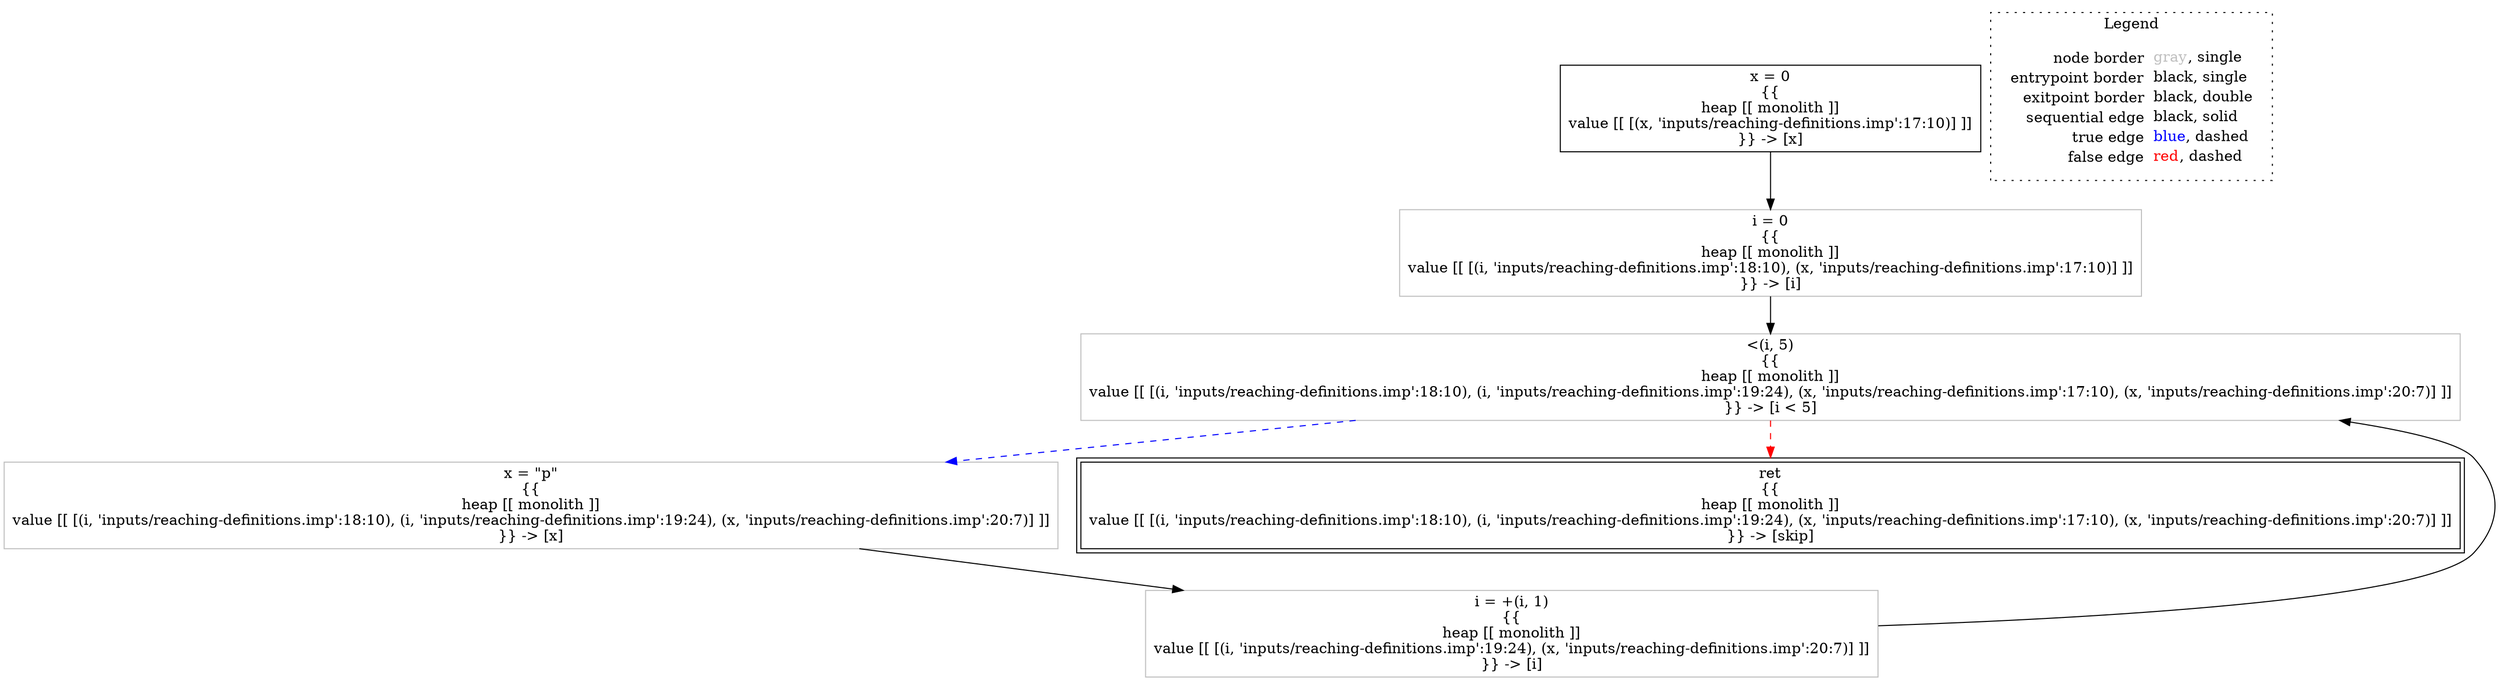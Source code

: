 digraph {
	"node0" [shape="rect",color="black",label=<x = 0<BR/>{{<BR/>heap [[ monolith ]]<BR/>value [[ [(x, 'inputs/reaching-definitions.imp':17:10)] ]]<BR/>}} -&gt; [x]>];
	"node1" [shape="rect",color="gray",label=<&lt;(i, 5)<BR/>{{<BR/>heap [[ monolith ]]<BR/>value [[ [(i, 'inputs/reaching-definitions.imp':18:10), (i, 'inputs/reaching-definitions.imp':19:24), (x, 'inputs/reaching-definitions.imp':17:10), (x, 'inputs/reaching-definitions.imp':20:7)] ]]<BR/>}} -&gt; [i &lt; 5]>];
	"node2" [shape="rect",color="gray",label=<x = &quot;p&quot;<BR/>{{<BR/>heap [[ monolith ]]<BR/>value [[ [(i, 'inputs/reaching-definitions.imp':18:10), (i, 'inputs/reaching-definitions.imp':19:24), (x, 'inputs/reaching-definitions.imp':20:7)] ]]<BR/>}} -&gt; [x]>];
	"node3" [shape="rect",color="black",peripheries="2",label=<ret<BR/>{{<BR/>heap [[ monolith ]]<BR/>value [[ [(i, 'inputs/reaching-definitions.imp':18:10), (i, 'inputs/reaching-definitions.imp':19:24), (x, 'inputs/reaching-definitions.imp':17:10), (x, 'inputs/reaching-definitions.imp':20:7)] ]]<BR/>}} -&gt; [skip]>];
	"node4" [shape="rect",color="gray",label=<i = 0<BR/>{{<BR/>heap [[ monolith ]]<BR/>value [[ [(i, 'inputs/reaching-definitions.imp':18:10), (x, 'inputs/reaching-definitions.imp':17:10)] ]]<BR/>}} -&gt; [i]>];
	"node5" [shape="rect",color="gray",label=<i = +(i, 1)<BR/>{{<BR/>heap [[ monolith ]]<BR/>value [[ [(i, 'inputs/reaching-definitions.imp':19:24), (x, 'inputs/reaching-definitions.imp':20:7)] ]]<BR/>}} -&gt; [i]>];
	"node1" -> "node2" [color="blue",style="dashed"];
	"node1" -> "node3" [color="red",style="dashed"];
	"node2" -> "node5" [color="black"];
	"node4" -> "node1" [color="black"];
	"node5" -> "node1" [color="black"];
	"node0" -> "node4" [color="black"];
subgraph cluster_legend {
	label="Legend";
	style=dotted;
	node [shape=plaintext];
	"legend" [label=<<table border="0" cellpadding="2" cellspacing="0" cellborder="0"><tr><td align="right">node border&nbsp;</td><td align="left"><font color="gray">gray</font>, single</td></tr><tr><td align="right">entrypoint border&nbsp;</td><td align="left"><font color="black">black</font>, single</td></tr><tr><td align="right">exitpoint border&nbsp;</td><td align="left"><font color="black">black</font>, double</td></tr><tr><td align="right">sequential edge&nbsp;</td><td align="left"><font color="black">black</font>, solid</td></tr><tr><td align="right">true edge&nbsp;</td><td align="left"><font color="blue">blue</font>, dashed</td></tr><tr><td align="right">false edge&nbsp;</td><td align="left"><font color="red">red</font>, dashed</td></tr></table>>];
}

}
